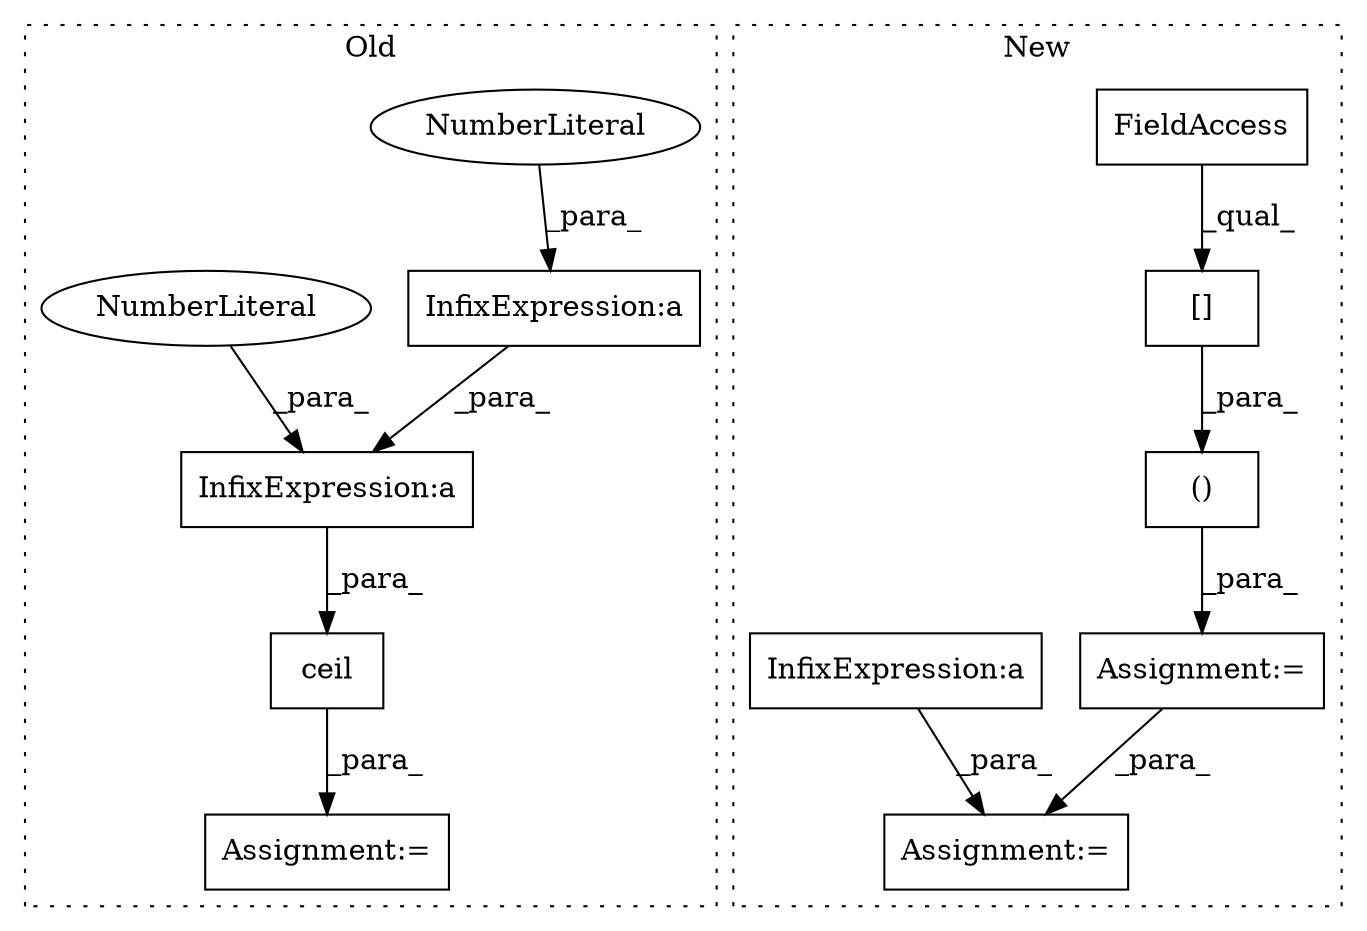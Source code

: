 digraph G {
subgraph cluster0 {
1 [label="ceil" a="32" s="9621,9655" l="5,1" shape="box"];
3 [label="InfixExpression:a" a="27" s="9648" l="3" shape="box"];
4 [label="NumberLiteral" a="34" s="9647" l="1" shape="ellipse"];
5 [label="Assignment:=" a="7" s="9620" l="1" shape="box"];
6 [label="InfixExpression:a" a="27" s="9627" l="3" shape="box"];
8 [label="NumberLiteral" a="34" s="9626" l="1" shape="ellipse"];
label = "Old";
style="dotted";
}
subgraph cluster1 {
2 [label="[]" a="2" s="9665,9677" l="11,1" shape="box"];
7 [label="()" a="106" s="9665" l="27" shape="box"];
9 [label="FieldAccess" a="22" s="9665" l="10" shape="box"];
10 [label="Assignment:=" a="7" s="9755" l="1" shape="box"];
11 [label="InfixExpression:a" a="27" s="9456" l="3" shape="box"];
12 [label="Assignment:=" a="7" s="9652" l="1" shape="box"];
label = "New";
style="dotted";
}
1 -> 5 [label="_para_"];
2 -> 7 [label="_para_"];
3 -> 6 [label="_para_"];
4 -> 3 [label="_para_"];
6 -> 1 [label="_para_"];
7 -> 12 [label="_para_"];
8 -> 6 [label="_para_"];
9 -> 2 [label="_qual_"];
11 -> 10 [label="_para_"];
12 -> 10 [label="_para_"];
}